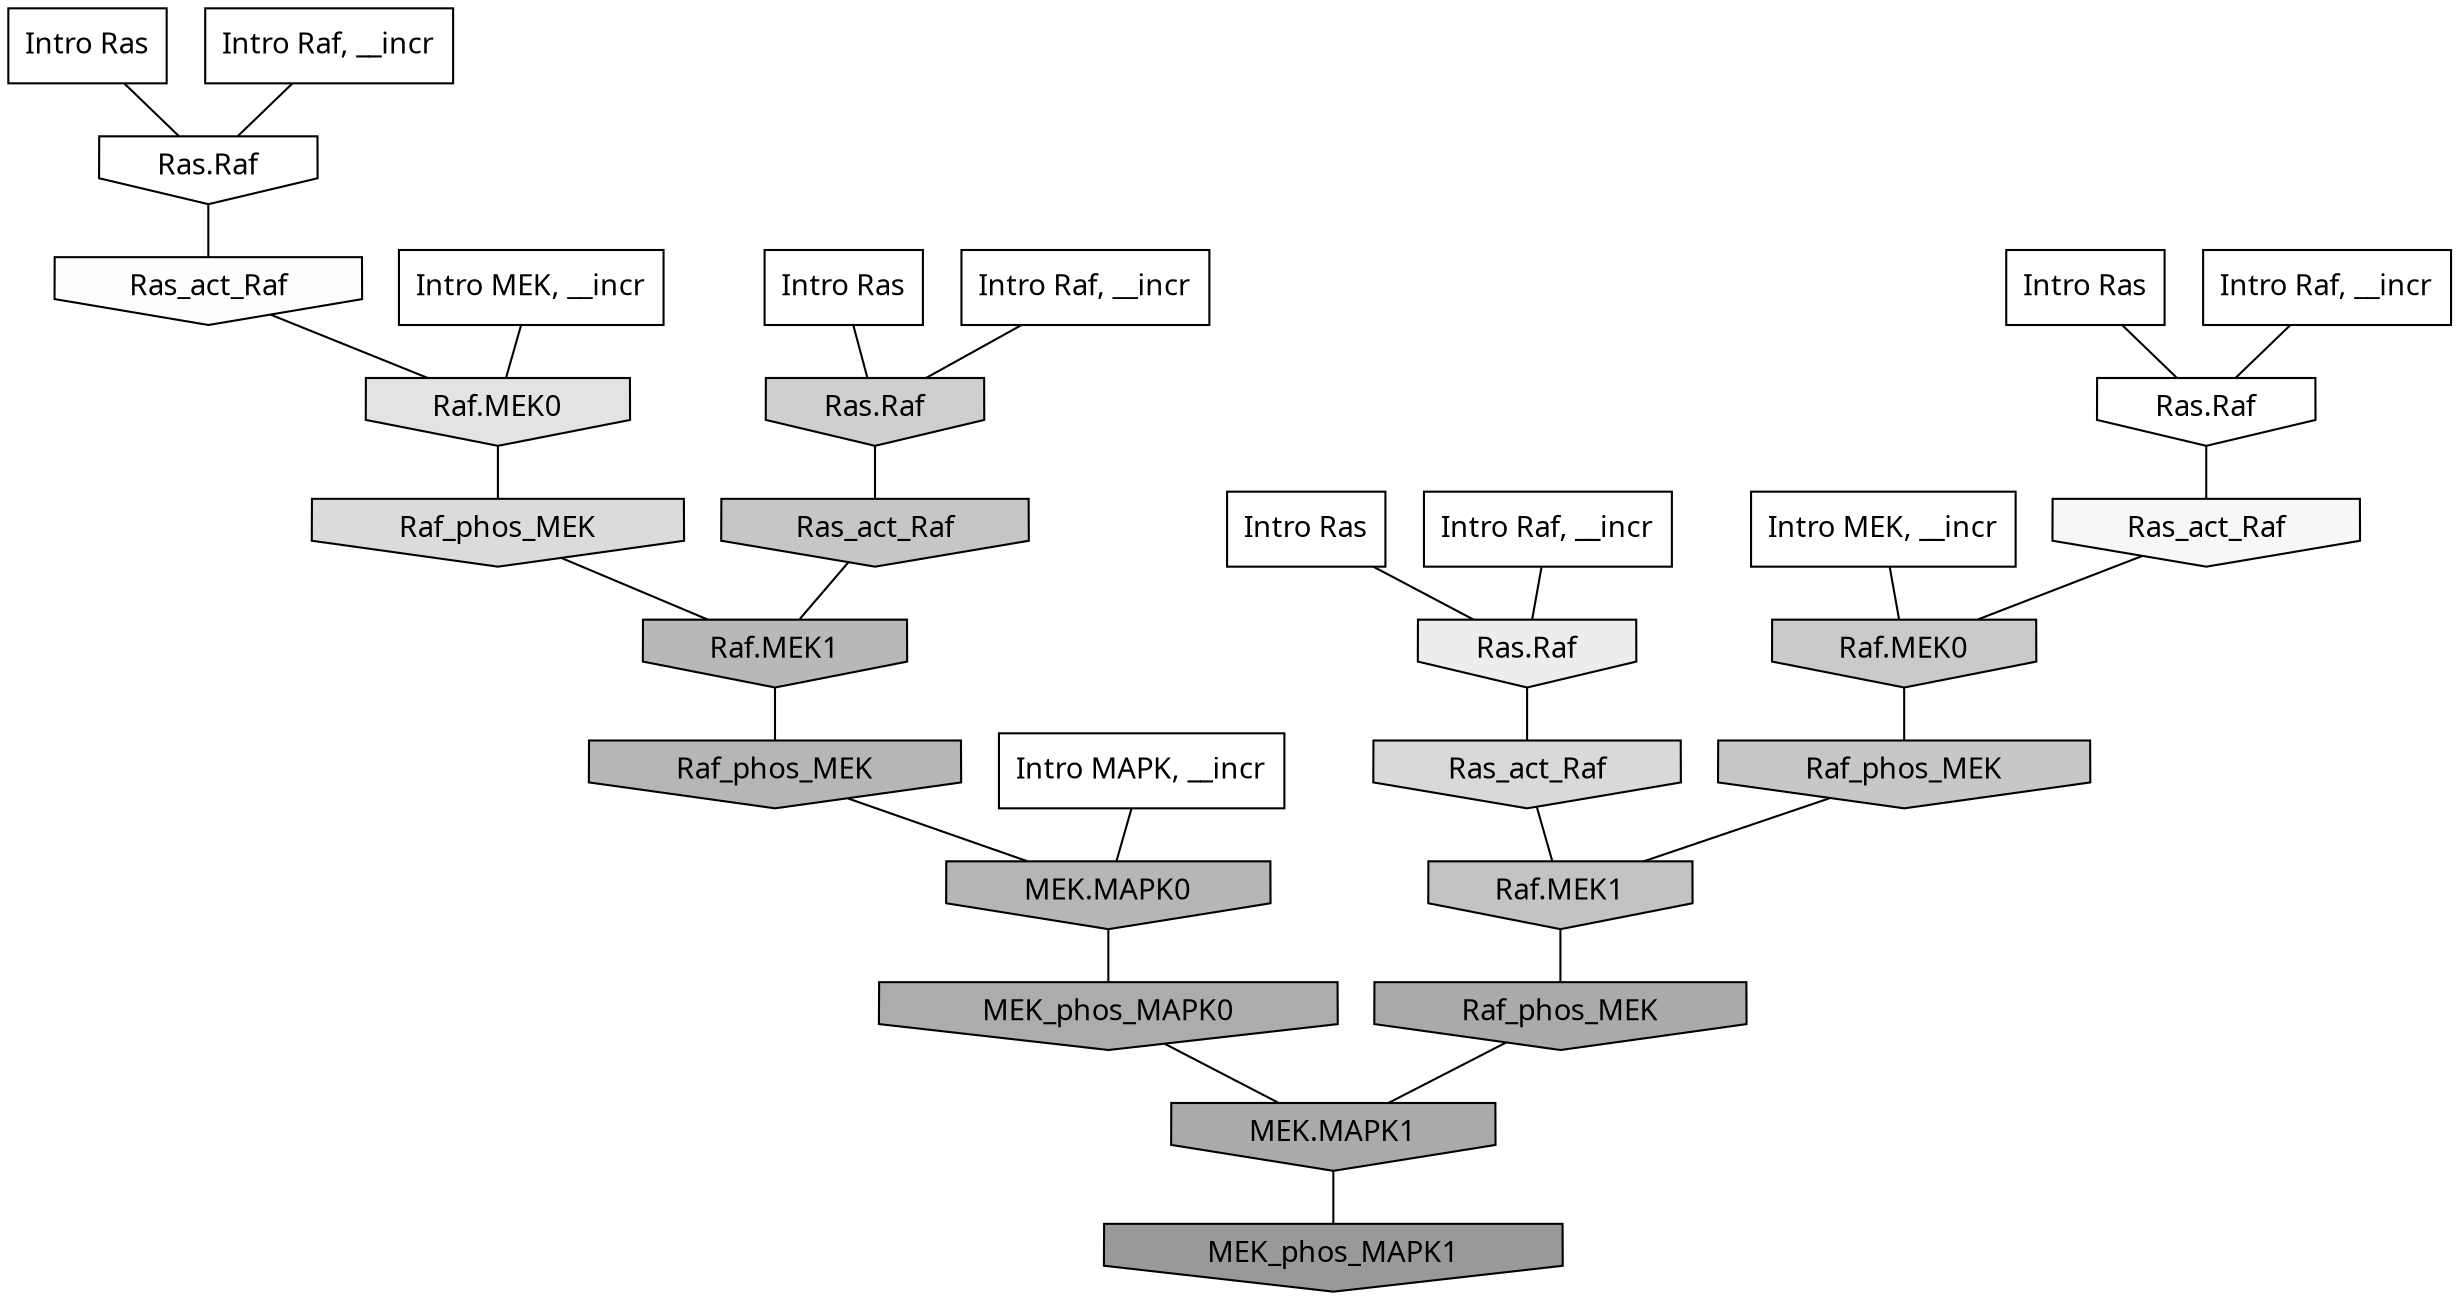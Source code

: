 digraph G{
  rankdir="TB";
  ranksep=0.30;
  node [fontname="CMU Serif"];
  edge [fontname="CMU Serif"];
  
  6 [label="Intro Ras", shape=rectangle, style=filled, fillcolor="0.000 0.000 1.000"]
  
  28 [label="Intro Ras", shape=rectangle, style=filled, fillcolor="0.000 0.000 1.000"]
  
  48 [label="Intro Ras", shape=rectangle, style=filled, fillcolor="0.000 0.000 1.000"]
  
  83 [label="Intro Ras", shape=rectangle, style=filled, fillcolor="0.000 0.000 1.000"]
  
  150 [label="Intro Raf, __incr", shape=rectangle, style=filled, fillcolor="0.000 0.000 1.000"]
  
  469 [label="Intro Raf, __incr", shape=rectangle, style=filled, fillcolor="0.000 0.000 1.000"]
  
  650 [label="Intro Raf, __incr", shape=rectangle, style=filled, fillcolor="0.000 0.000 1.000"]
  
  678 [label="Intro Raf, __incr", shape=rectangle, style=filled, fillcolor="0.000 0.000 1.000"]
  
  1834 [label="Intro MEK, __incr", shape=rectangle, style=filled, fillcolor="0.000 0.000 1.000"]
  
  2045 [label="Intro MEK, __incr", shape=rectangle, style=filled, fillcolor="0.000 0.000 1.000"]
  
  2321 [label="Intro MAPK, __incr", shape=rectangle, style=filled, fillcolor="0.000 0.000 1.000"]
  
  3237 [label="Ras.Raf", shape=invhouse, style=filled, fillcolor="0.000 0.000 1.000"]
  
  3294 [label="Ras.Raf", shape=invhouse, style=filled, fillcolor="0.000 0.000 1.000"]
  
  3360 [label="Ras_act_Raf", shape=invhouse, style=filled, fillcolor="0.000 0.000 0.991"]
  
  3508 [label="Ras_act_Raf", shape=invhouse, style=filled, fillcolor="0.000 0.000 0.967"]
  
  3958 [label="Ras.Raf", shape=invhouse, style=filled, fillcolor="0.000 0.000 0.929"]
  
  4531 [label="Raf.MEK0", shape=invhouse, style=filled, fillcolor="0.000 0.000 0.890"]
  
  5086 [label="Raf_phos_MEK", shape=invhouse, style=filled, fillcolor="0.000 0.000 0.856"]
  
  5210 [label="Ras_act_Raf", shape=invhouse, style=filled, fillcolor="0.000 0.000 0.848"]
  
  5898 [label="Ras.Raf", shape=invhouse, style=filled, fillcolor="0.000 0.000 0.812"]
  
  6282 [label="Raf.MEK0", shape=invhouse, style=filled, fillcolor="0.000 0.000 0.792"]
  
  6596 [label="Raf_phos_MEK", shape=invhouse, style=filled, fillcolor="0.000 0.000 0.780"]
  
  6729 [label="Ras_act_Raf", shape=invhouse, style=filled, fillcolor="0.000 0.000 0.775"]
  
  7100 [label="Raf.MEK1", shape=invhouse, style=filled, fillcolor="0.000 0.000 0.762"]
  
  8399 [label="Raf.MEK1", shape=invhouse, style=filled, fillcolor="0.000 0.000 0.722"]
  
  8703 [label="Raf_phos_MEK", shape=invhouse, style=filled, fillcolor="0.000 0.000 0.713"]
  
  8705 [label="MEK.MAPK0", shape=invhouse, style=filled, fillcolor="0.000 0.000 0.713"]
  
  10366 [label="MEK_phos_MAPK0", shape=invhouse, style=filled, fillcolor="0.000 0.000 0.674"]
  
  10788 [label="Raf_phos_MEK", shape=invhouse, style=filled, fillcolor="0.000 0.000 0.665"]
  
  10791 [label="MEK.MAPK1", shape=invhouse, style=filled, fillcolor="0.000 0.000 0.665"]
  
  14925 [label="MEK_phos_MAPK1", shape=invhouse, style=filled, fillcolor="0.000 0.000 0.600"]
  
  
  10791 -> 14925 [dir=none, color="0.000 0.000 0.000"] 
  10788 -> 10791 [dir=none, color="0.000 0.000 0.000"] 
  10366 -> 10791 [dir=none, color="0.000 0.000 0.000"] 
  8705 -> 10366 [dir=none, color="0.000 0.000 0.000"] 
  8703 -> 8705 [dir=none, color="0.000 0.000 0.000"] 
  8399 -> 8703 [dir=none, color="0.000 0.000 0.000"] 
  7100 -> 10788 [dir=none, color="0.000 0.000 0.000"] 
  6729 -> 8399 [dir=none, color="0.000 0.000 0.000"] 
  6596 -> 7100 [dir=none, color="0.000 0.000 0.000"] 
  6282 -> 6596 [dir=none, color="0.000 0.000 0.000"] 
  5898 -> 6729 [dir=none, color="0.000 0.000 0.000"] 
  5210 -> 7100 [dir=none, color="0.000 0.000 0.000"] 
  5086 -> 8399 [dir=none, color="0.000 0.000 0.000"] 
  4531 -> 5086 [dir=none, color="0.000 0.000 0.000"] 
  3958 -> 5210 [dir=none, color="0.000 0.000 0.000"] 
  3508 -> 6282 [dir=none, color="0.000 0.000 0.000"] 
  3360 -> 4531 [dir=none, color="0.000 0.000 0.000"] 
  3294 -> 3508 [dir=none, color="0.000 0.000 0.000"] 
  3237 -> 3360 [dir=none, color="0.000 0.000 0.000"] 
  2321 -> 8705 [dir=none, color="0.000 0.000 0.000"] 
  2045 -> 4531 [dir=none, color="0.000 0.000 0.000"] 
  1834 -> 6282 [dir=none, color="0.000 0.000 0.000"] 
  678 -> 3237 [dir=none, color="0.000 0.000 0.000"] 
  650 -> 5898 [dir=none, color="0.000 0.000 0.000"] 
  469 -> 3294 [dir=none, color="0.000 0.000 0.000"] 
  150 -> 3958 [dir=none, color="0.000 0.000 0.000"] 
  83 -> 3958 [dir=none, color="0.000 0.000 0.000"] 
  48 -> 5898 [dir=none, color="0.000 0.000 0.000"] 
  28 -> 3294 [dir=none, color="0.000 0.000 0.000"] 
  6 -> 3237 [dir=none, color="0.000 0.000 0.000"] 
  
  }
